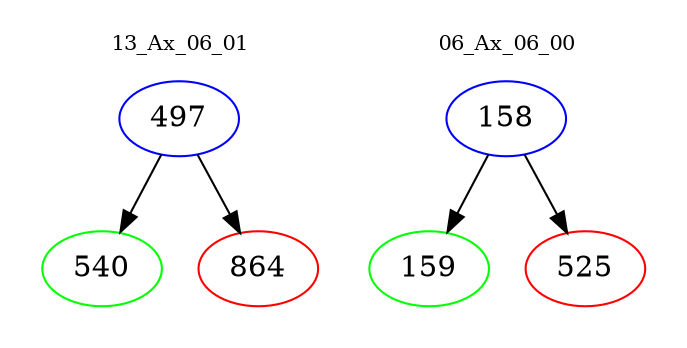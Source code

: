 digraph{
subgraph cluster_0 {
color = white
label = "13_Ax_06_01";
fontsize=10;
T0_497 [label="497", color="blue"]
T0_497 -> T0_540 [color="black"]
T0_540 [label="540", color="green"]
T0_497 -> T0_864 [color="black"]
T0_864 [label="864", color="red"]
}
subgraph cluster_1 {
color = white
label = "06_Ax_06_00";
fontsize=10;
T1_158 [label="158", color="blue"]
T1_158 -> T1_159 [color="black"]
T1_159 [label="159", color="green"]
T1_158 -> T1_525 [color="black"]
T1_525 [label="525", color="red"]
}
}
